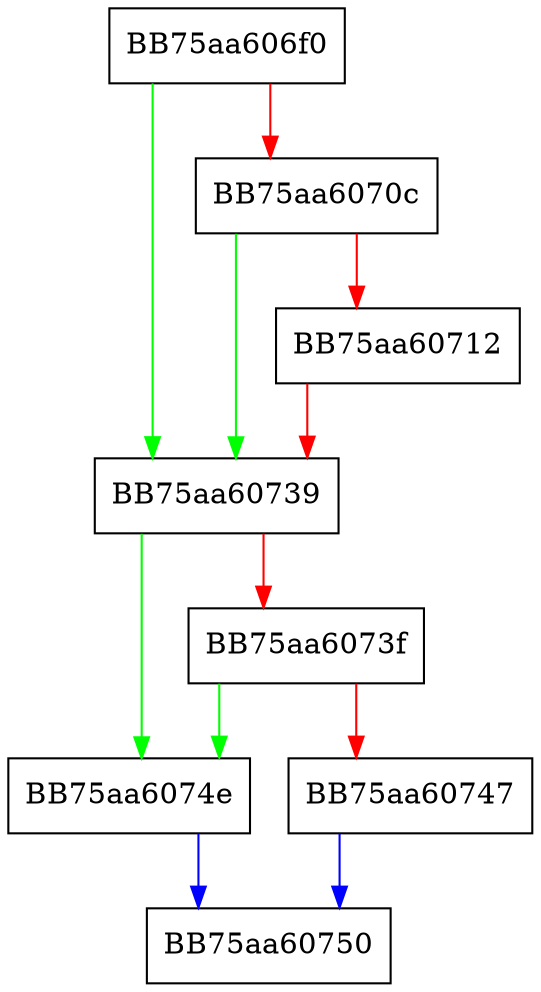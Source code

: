 digraph GetCompletionError {
  node [shape="box"];
  graph [splines=ortho];
  BB75aa606f0 -> BB75aa60739 [color="green"];
  BB75aa606f0 -> BB75aa6070c [color="red"];
  BB75aa6070c -> BB75aa60739 [color="green"];
  BB75aa6070c -> BB75aa60712 [color="red"];
  BB75aa60712 -> BB75aa60739 [color="red"];
  BB75aa60739 -> BB75aa6074e [color="green"];
  BB75aa60739 -> BB75aa6073f [color="red"];
  BB75aa6073f -> BB75aa6074e [color="green"];
  BB75aa6073f -> BB75aa60747 [color="red"];
  BB75aa60747 -> BB75aa60750 [color="blue"];
  BB75aa6074e -> BB75aa60750 [color="blue"];
}